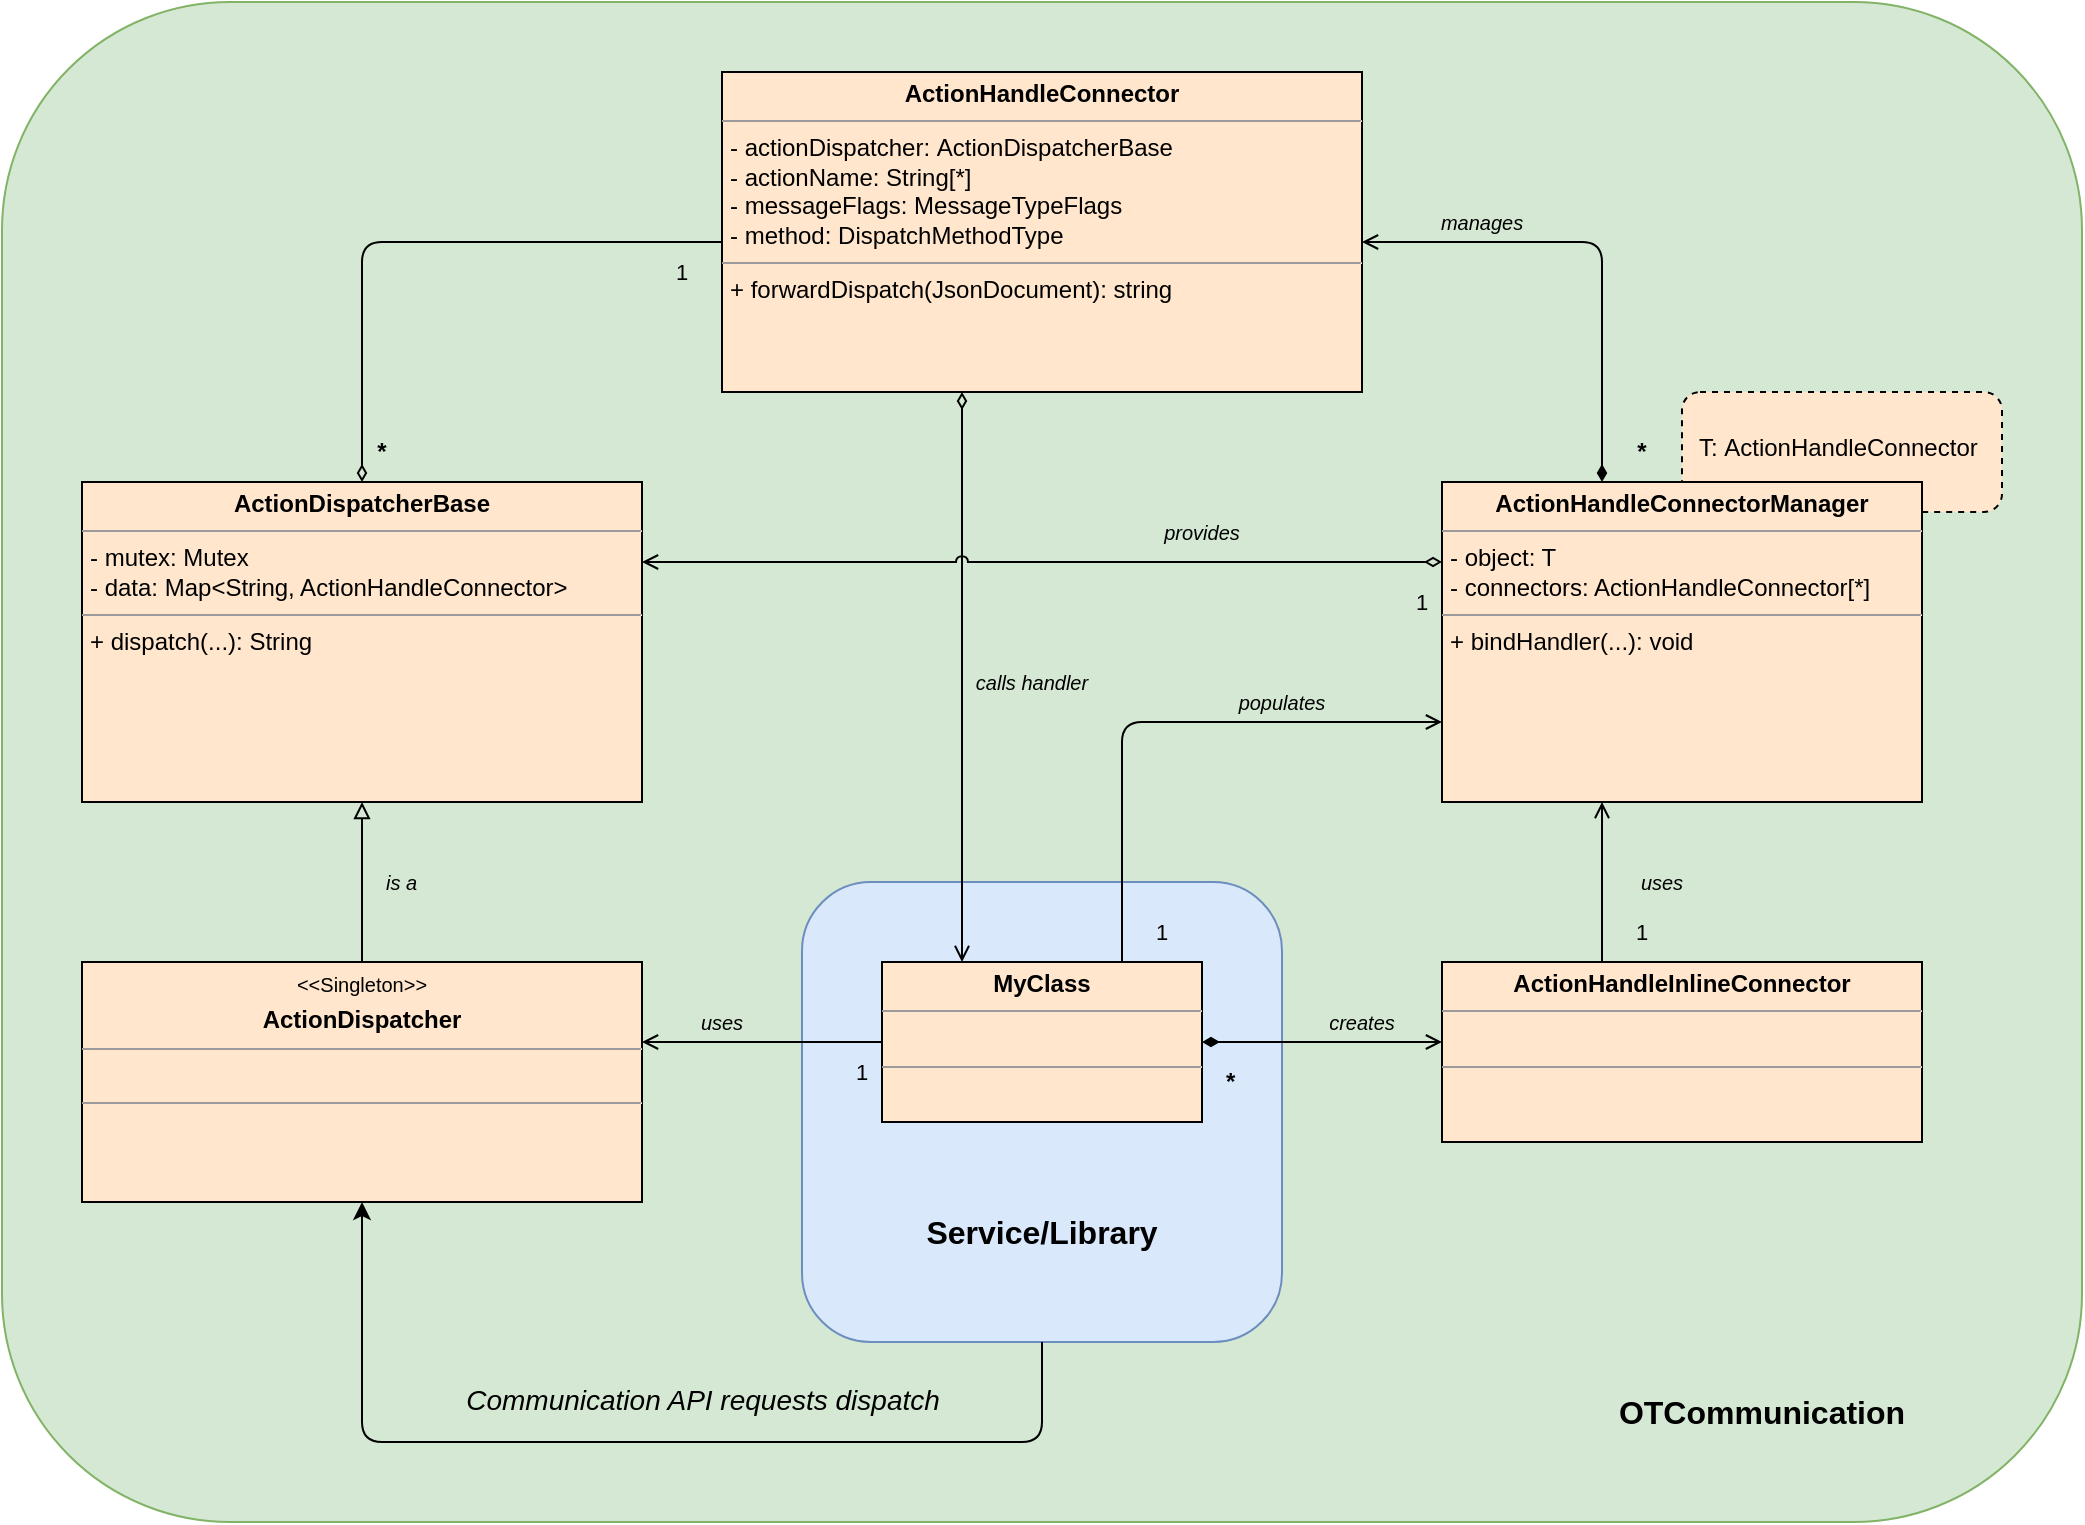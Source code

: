 <mxfile version="26.0.4">
  <diagram name="Page-1" id="uIWZgKaWNuYcnMsCR_EM">
    <mxGraphModel dx="1297" dy="1251" grid="1" gridSize="10" guides="1" tooltips="1" connect="1" arrows="1" fold="1" page="1" pageScale="1" pageWidth="1654" pageHeight="1169" math="0" shadow="0">
      <root>
        <mxCell id="0" />
        <mxCell id="1" parent="0" />
        <mxCell id="Xr3HNcPq2gGpUPfn-aaQ-89" value="" style="rounded=1;whiteSpace=wrap;html=1;strokeColor=#82b366;align=left;verticalAlign=top;fontFamily=Helvetica;fontSize=12;fillColor=#d5e8d4;labelBackgroundColor=none;" parent="1" vertex="1">
          <mxGeometry x="160" y="200" width="1040" height="760" as="geometry" />
        </mxCell>
        <mxCell id="Xr3HNcPq2gGpUPfn-aaQ-91" value="" style="rounded=1;whiteSpace=wrap;html=1;strokeColor=#6c8ebf;align=left;verticalAlign=top;fontFamily=Helvetica;fontSize=12;fillColor=#dae8fc;" parent="1" vertex="1">
          <mxGeometry x="560" y="640" width="240" height="230" as="geometry" />
        </mxCell>
        <mxCell id="Xr3HNcPq2gGpUPfn-aaQ-16" value="&amp;nbsp;&lt;div&gt;&amp;nbsp; T:&amp;nbsp;ActionHandleConnector&lt;/div&gt;" style="rounded=1;whiteSpace=wrap;html=1;strokeColor=#000000;align=left;verticalAlign=top;fontFamily=Helvetica;fontSize=12;fontColor=default;fillColor=#ffe6cc;dashed=1;labelPosition=center;verticalLabelPosition=middle;" parent="1" vertex="1">
          <mxGeometry x="1000" y="395" width="160" height="60" as="geometry" />
        </mxCell>
        <object label="" Shape="Rounded" id="Xr3HNcPq2gGpUPfn-aaQ-5">
          <mxCell style="edgeStyle=orthogonalEdgeStyle;rounded=1;orthogonalLoop=1;jettySize=auto;html=1;strokeWidth=1;endArrow=none;endFill=0;startArrow=diamondThin;startFill=0;curved=0;" parent="1" source="Xr3HNcPq2gGpUPfn-aaQ-1" target="Xr3HNcPq2gGpUPfn-aaQ-2" edge="1">
            <mxGeometry relative="1" as="geometry">
              <Array as="points">
                <mxPoint x="340" y="320" />
              </Array>
            </mxGeometry>
          </mxCell>
        </object>
        <mxCell id="Xr3HNcPq2gGpUPfn-aaQ-1" value="&lt;p style=&quot;margin:0px;margin-top:4px;text-align:center;&quot;&gt;&lt;b&gt;ActionDispatcherBase&lt;/b&gt;&lt;br&gt;&lt;/p&gt;&lt;hr size=&quot;1&quot;&gt;&lt;p style=&quot;margin:0px;margin-left:4px;&quot;&gt;- mutex: Mutex&lt;/p&gt;&lt;p style=&quot;margin:0px;margin-left:4px;&quot;&gt;- data: Map&amp;lt;String, ActionHandleConnector&amp;gt;&lt;/p&gt;&lt;hr size=&quot;1&quot;&gt;&lt;p style=&quot;margin:0px;margin-left:4px;&quot;&gt;+ dispatch(...): String&lt;/p&gt;" style="verticalAlign=top;align=left;overflow=fill;fontSize=12;fontFamily=Helvetica;html=1;fillColor=#ffe6cc;strokeColor=#000000;" parent="1" vertex="1">
          <mxGeometry x="200" y="440" width="280" height="160" as="geometry" />
        </mxCell>
        <mxCell id="Xr3HNcPq2gGpUPfn-aaQ-87" style="edgeStyle=orthogonalEdgeStyle;shape=connector;curved=0;rounded=1;orthogonalLoop=1;jettySize=auto;html=1;strokeColor=default;strokeWidth=1;align=center;verticalAlign=middle;fontFamily=Helvetica;fontSize=12;fontColor=default;labelBackgroundColor=default;startArrow=diamondThin;startFill=0;endArrow=open;endFill=0;flowAnimation=0;jumpStyle=arc;" parent="1" source="Xr3HNcPq2gGpUPfn-aaQ-2" target="Xr3HNcPq2gGpUPfn-aaQ-15" edge="1">
          <mxGeometry relative="1" as="geometry">
            <Array as="points">
              <mxPoint x="640" y="540" />
              <mxPoint x="640" y="540" />
            </Array>
          </mxGeometry>
        </mxCell>
        <mxCell id="Xr3HNcPq2gGpUPfn-aaQ-2" value="&lt;p style=&quot;text-align: center; margin: 4px 0px 0px;&quot;&gt;&lt;span style=&quot;background-color: transparent; text-align: left;&quot;&gt;&lt;b&gt;ActionHandleConnector&lt;/b&gt;&lt;/span&gt;&lt;/p&gt;&lt;hr size=&quot;1&quot;&gt;&lt;p style=&quot;margin:0px;margin-left:4px;&quot;&gt;- actionDispatcher:&amp;nbsp;ActionDispatcherBase&lt;/p&gt;&lt;p style=&quot;margin:0px;margin-left:4px;&quot;&gt;- actionName: String[*]&lt;/p&gt;&lt;p style=&quot;margin:0px;margin-left:4px;&quot;&gt;- messageFlags: MessageTypeFlags&lt;/p&gt;&lt;p style=&quot;margin:0px;margin-left:4px;&quot;&gt;- method:&amp;nbsp;&lt;span style=&quot;background-color: transparent; color: light-dark(rgb(0, 0, 0), rgb(255, 255, 255));&quot;&gt;DispatchMethodType&lt;/span&gt;&lt;/p&gt;&lt;hr size=&quot;1&quot;&gt;&lt;p style=&quot;margin:0px;margin-left:4px;&quot;&gt;+ forwardDispatch(JsonDocument): string&lt;/p&gt;" style="verticalAlign=top;align=left;overflow=fill;fontSize=12;fontFamily=Helvetica;html=1;fillColor=#ffe6cc;strokeColor=#000000;" parent="1" vertex="1">
          <mxGeometry x="520" y="235" width="320" height="160" as="geometry" />
        </mxCell>
        <mxCell id="Xr3HNcPq2gGpUPfn-aaQ-4" style="edgeStyle=orthogonalEdgeStyle;rounded=0;orthogonalLoop=1;jettySize=auto;html=1;strokeWidth=1;endArrow=block;endFill=0;" parent="1" source="Xr3HNcPq2gGpUPfn-aaQ-3" target="Xr3HNcPq2gGpUPfn-aaQ-1" edge="1">
          <mxGeometry relative="1" as="geometry">
            <Array as="points">
              <mxPoint x="340" y="640" />
              <mxPoint x="340" y="640" />
            </Array>
          </mxGeometry>
        </mxCell>
        <mxCell id="Xr3HNcPq2gGpUPfn-aaQ-3" value="&lt;p style=&quot;margin:0px;margin-top:4px;text-align:center;&quot;&gt;&lt;font style=&quot;font-size: 10px;&quot;&gt;&amp;lt;&amp;lt;Singleton&amp;gt;&amp;gt;&lt;/font&gt;&lt;/p&gt;&lt;p style=&quot;margin:0px;margin-top:4px;text-align:center;&quot;&gt;&lt;b&gt;ActionDispatcher&lt;/b&gt;&lt;br&gt;&lt;/p&gt;&lt;hr size=&quot;1&quot;&gt;&lt;p style=&quot;margin:0px;margin-left:4px;&quot;&gt;&lt;br&gt;&lt;/p&gt;&lt;hr size=&quot;1&quot;&gt;&lt;p style=&quot;margin:0px;margin-left:4px;&quot;&gt;&lt;br&gt;&lt;/p&gt;" style="verticalAlign=top;align=left;overflow=fill;fontSize=12;fontFamily=Helvetica;html=1;fillColor=#ffe6cc;strokeColor=#000000;" parent="1" vertex="1">
          <mxGeometry x="200" y="680" width="280" height="120" as="geometry" />
        </mxCell>
        <mxCell id="Xr3HNcPq2gGpUPfn-aaQ-7" value="*" style="text;html=1;align=center;verticalAlign=middle;whiteSpace=wrap;rounded=0;fontFamily=Helvetica;fontSize=12;fontColor=default;labelBackgroundColor=none;fontStyle=1" parent="1" vertex="1">
          <mxGeometry x="340" y="410" width="20" height="30" as="geometry" />
        </mxCell>
        <mxCell id="Xr3HNcPq2gGpUPfn-aaQ-8" value="is a" style="text;html=1;align=left;verticalAlign=middle;whiteSpace=wrap;rounded=0;fontFamily=Helvetica;fontSize=10;fontColor=default;labelBackgroundColor=none;fontStyle=2" parent="1" vertex="1">
          <mxGeometry x="350" y="630" width="50" height="20" as="geometry" />
        </mxCell>
        <mxCell id="Xr3HNcPq2gGpUPfn-aaQ-9" value="1" style="text;html=1;align=center;verticalAlign=middle;whiteSpace=wrap;rounded=0;fontFamily=Helvetica;fontSize=11;fontColor=default;labelBackgroundColor=none;fontStyle=0" parent="1" vertex="1">
          <mxGeometry x="490" y="320" width="20" height="30" as="geometry" />
        </mxCell>
        <mxCell id="Xr3HNcPq2gGpUPfn-aaQ-17" style="edgeStyle=orthogonalEdgeStyle;shape=connector;curved=0;rounded=1;orthogonalLoop=1;jettySize=auto;html=1;strokeColor=default;strokeWidth=1;align=center;verticalAlign=middle;fontFamily=Helvetica;fontSize=12;fontColor=default;labelBackgroundColor=default;startArrow=diamondThin;startFill=0;endArrow=open;endFill=0;jumpStyle=arc;" parent="1" source="Xr3HNcPq2gGpUPfn-aaQ-12" target="Xr3HNcPq2gGpUPfn-aaQ-1" edge="1">
          <mxGeometry relative="1" as="geometry">
            <Array as="points">
              <mxPoint x="680" y="480" />
              <mxPoint x="680" y="480" />
            </Array>
          </mxGeometry>
        </mxCell>
        <mxCell id="Xr3HNcPq2gGpUPfn-aaQ-59" style="edgeStyle=orthogonalEdgeStyle;shape=connector;curved=0;rounded=1;orthogonalLoop=1;jettySize=auto;html=1;strokeColor=default;strokeWidth=1;align=center;verticalAlign=middle;fontFamily=Helvetica;fontSize=12;fontColor=default;labelBackgroundColor=default;startArrow=diamondThin;startFill=1;endArrow=open;endFill=0;" parent="1" source="Xr3HNcPq2gGpUPfn-aaQ-12" target="Xr3HNcPq2gGpUPfn-aaQ-2" edge="1">
          <mxGeometry relative="1" as="geometry">
            <Array as="points">
              <mxPoint x="960" y="320" />
            </Array>
          </mxGeometry>
        </mxCell>
        <mxCell id="Xr3HNcPq2gGpUPfn-aaQ-12" value="&lt;p style=&quot;margin:0px;margin-top:4px;text-align:center;&quot;&gt;&lt;b&gt;ActionHandleConnectorManager&lt;/b&gt;&lt;br&gt;&lt;/p&gt;&lt;hr size=&quot;1&quot;&gt;&lt;p style=&quot;margin:0px;margin-left:4px;&quot;&gt;- object: T&lt;/p&gt;&lt;p style=&quot;margin:0px;margin-left:4px;&quot;&gt;- connectors: ActionHandleConnector[*]&lt;/p&gt;&lt;hr size=&quot;1&quot;&gt;&lt;p style=&quot;margin:0px;margin-left:4px;&quot;&gt;+ bindHandler(...): void&lt;/p&gt;" style="verticalAlign=top;align=left;overflow=fill;fontSize=12;fontFamily=Helvetica;html=1;fillColor=#ffe6cc;strokeColor=#000000;fontColor=default;rounded=0;" parent="1" vertex="1">
          <mxGeometry x="880" y="440" width="240" height="160" as="geometry" />
        </mxCell>
        <mxCell id="Xr3HNcPq2gGpUPfn-aaQ-72" style="edgeStyle=orthogonalEdgeStyle;shape=connector;curved=0;rounded=1;orthogonalLoop=1;jettySize=auto;html=1;strokeColor=default;strokeWidth=1;align=center;verticalAlign=middle;fontFamily=Helvetica;fontSize=12;fontColor=default;labelBackgroundColor=default;startArrow=diamondThin;startFill=1;endArrow=open;endFill=0;" parent="1" source="Xr3HNcPq2gGpUPfn-aaQ-15" target="Xr3HNcPq2gGpUPfn-aaQ-63" edge="1">
          <mxGeometry relative="1" as="geometry">
            <Array as="points">
              <mxPoint x="980" y="720" />
              <mxPoint x="980" y="720" />
            </Array>
          </mxGeometry>
        </mxCell>
        <mxCell id="Xr3HNcPq2gGpUPfn-aaQ-77" style="edgeStyle=orthogonalEdgeStyle;shape=connector;curved=0;rounded=1;orthogonalLoop=1;jettySize=auto;html=1;strokeColor=default;strokeWidth=1;align=center;verticalAlign=middle;fontFamily=Helvetica;fontSize=12;fontColor=default;labelBackgroundColor=default;startArrow=none;startFill=0;endArrow=open;endFill=0;" parent="1" source="Xr3HNcPq2gGpUPfn-aaQ-15" target="Xr3HNcPq2gGpUPfn-aaQ-3" edge="1">
          <mxGeometry relative="1" as="geometry">
            <mxPoint x="560" y="720" as="sourcePoint" />
            <Array as="points">
              <mxPoint x="510" y="720" />
              <mxPoint x="510" y="720" />
            </Array>
          </mxGeometry>
        </mxCell>
        <mxCell id="Xr3HNcPq2gGpUPfn-aaQ-83" style="edgeStyle=orthogonalEdgeStyle;shape=connector;curved=0;rounded=1;orthogonalLoop=1;jettySize=auto;html=1;strokeColor=default;strokeWidth=1;align=center;verticalAlign=middle;fontFamily=Helvetica;fontSize=12;fontColor=default;labelBackgroundColor=default;startArrow=none;startFill=0;endArrow=open;endFill=0;" parent="1" source="Xr3HNcPq2gGpUPfn-aaQ-15" target="Xr3HNcPq2gGpUPfn-aaQ-12" edge="1">
          <mxGeometry relative="1" as="geometry">
            <Array as="points">
              <mxPoint x="720" y="560" />
            </Array>
          </mxGeometry>
        </mxCell>
        <mxCell id="Xr3HNcPq2gGpUPfn-aaQ-15" value="&lt;p style=&quot;margin:0px;margin-top:4px;text-align:center;&quot;&gt;&lt;b&gt;MyClass&lt;/b&gt;&lt;/p&gt;&lt;hr size=&quot;1&quot;&gt;&lt;p style=&quot;margin:0px;margin-left:4px;&quot;&gt;&lt;br&gt;&lt;/p&gt;&lt;hr size=&quot;1&quot;&gt;&lt;p style=&quot;margin:0px;margin-left:4px;&quot;&gt;&lt;br&gt;&lt;/p&gt;" style="verticalAlign=top;align=left;overflow=fill;fontSize=12;fontFamily=Helvetica;html=1;fillColor=#ffe6cc;strokeColor=#000000;rounded=0;fontColor=default;" parent="1" vertex="1">
          <mxGeometry x="600" y="680" width="160" height="80" as="geometry" />
        </mxCell>
        <mxCell id="Xr3HNcPq2gGpUPfn-aaQ-18" value="1" style="text;html=1;align=center;verticalAlign=middle;whiteSpace=wrap;rounded=0;fontFamily=Helvetica;fontSize=11;fontColor=default;labelBackgroundColor=none;fontStyle=0" parent="1" vertex="1">
          <mxGeometry x="860" y="485" width="20" height="30" as="geometry" />
        </mxCell>
        <mxCell id="Xr3HNcPq2gGpUPfn-aaQ-60" value="*" style="text;html=1;align=center;verticalAlign=middle;whiteSpace=wrap;rounded=0;fontFamily=Helvetica;fontSize=12;fontColor=default;labelBackgroundColor=none;fontStyle=1" parent="1" vertex="1">
          <mxGeometry x="970" y="410" width="20" height="30" as="geometry" />
        </mxCell>
        <mxCell id="Xr3HNcPq2gGpUPfn-aaQ-61" value="manages" style="text;html=1;align=center;verticalAlign=middle;whiteSpace=wrap;rounded=0;fontFamily=Helvetica;fontSize=10;fontColor=default;labelBackgroundColor=none;fontStyle=2" parent="1" vertex="1">
          <mxGeometry x="880" y="300" width="40" height="20" as="geometry" />
        </mxCell>
        <mxCell id="Xr3HNcPq2gGpUPfn-aaQ-62" value="provides" style="text;html=1;align=center;verticalAlign=middle;whiteSpace=wrap;rounded=0;fontFamily=Helvetica;fontSize=10;fontColor=default;labelBackgroundColor=none;fontStyle=2" parent="1" vertex="1">
          <mxGeometry x="740" y="455" width="40" height="20" as="geometry" />
        </mxCell>
        <mxCell id="Xr3HNcPq2gGpUPfn-aaQ-68" style="edgeStyle=orthogonalEdgeStyle;shape=connector;curved=0;rounded=1;orthogonalLoop=1;jettySize=auto;html=1;strokeColor=default;strokeWidth=1;align=center;verticalAlign=middle;fontFamily=Helvetica;fontSize=12;fontColor=default;labelBackgroundColor=default;startArrow=none;startFill=0;endArrow=open;endFill=0;" parent="1" source="Xr3HNcPq2gGpUPfn-aaQ-63" target="Xr3HNcPq2gGpUPfn-aaQ-12" edge="1">
          <mxGeometry relative="1" as="geometry">
            <Array as="points">
              <mxPoint x="960" y="640" />
              <mxPoint x="960" y="640" />
            </Array>
          </mxGeometry>
        </mxCell>
        <mxCell id="Xr3HNcPq2gGpUPfn-aaQ-63" value="&lt;p style=&quot;text-align: center; margin: 4px 0px 0px;&quot;&gt;&lt;span style=&quot;background-color: transparent; text-align: left;&quot;&gt;&lt;b&gt;ActionHandleInlineConnector&lt;/b&gt;&lt;/span&gt;&lt;/p&gt;&lt;hr size=&quot;1&quot;&gt;&lt;p style=&quot;margin:0px;margin-left:4px;&quot;&gt;&lt;br&gt;&lt;/p&gt;&lt;hr size=&quot;1&quot;&gt;&lt;p style=&quot;margin:0px;margin-left:4px;&quot;&gt;&lt;br&gt;&lt;/p&gt;" style="verticalAlign=top;align=left;overflow=fill;fontSize=12;fontFamily=Helvetica;html=1;fillColor=#ffe6cc;strokeColor=#000000;rounded=0;fontColor=default;" parent="1" vertex="1">
          <mxGeometry x="880" y="680" width="240" height="90" as="geometry" />
        </mxCell>
        <mxCell id="Xr3HNcPq2gGpUPfn-aaQ-69" value="uses" style="text;html=1;align=center;verticalAlign=middle;whiteSpace=wrap;rounded=0;fontFamily=Helvetica;fontSize=10;fontColor=default;labelBackgroundColor=none;fontStyle=2" parent="1" vertex="1">
          <mxGeometry x="970" y="630" width="40" height="20" as="geometry" />
        </mxCell>
        <mxCell id="Xr3HNcPq2gGpUPfn-aaQ-70" value="1" style="text;html=1;align=center;verticalAlign=middle;whiteSpace=wrap;rounded=0;fontFamily=Helvetica;fontSize=11;fontColor=default;labelBackgroundColor=none;fontStyle=0" parent="1" vertex="1">
          <mxGeometry x="970" y="650" width="20" height="30" as="geometry" />
        </mxCell>
        <mxCell id="Xr3HNcPq2gGpUPfn-aaQ-73" value="creates" style="text;html=1;align=center;verticalAlign=middle;whiteSpace=wrap;rounded=0;fontFamily=Helvetica;fontSize=10;fontColor=default;labelBackgroundColor=none;fontStyle=2" parent="1" vertex="1">
          <mxGeometry x="820" y="700" width="40" height="20" as="geometry" />
        </mxCell>
        <mxCell id="Xr3HNcPq2gGpUPfn-aaQ-74" value="*" style="text;html=1;align=left;verticalAlign=middle;whiteSpace=wrap;rounded=0;fontFamily=Helvetica;fontSize=12;fontColor=default;labelBackgroundColor=none;fontStyle=1" parent="1" vertex="1">
          <mxGeometry x="770" y="725" width="20" height="30" as="geometry" />
        </mxCell>
        <mxCell id="Xr3HNcPq2gGpUPfn-aaQ-80" value="1" style="text;html=1;align=center;verticalAlign=middle;whiteSpace=wrap;rounded=0;fontFamily=Helvetica;fontSize=11;fontColor=default;labelBackgroundColor=none;fontStyle=0" parent="1" vertex="1">
          <mxGeometry x="580" y="720" width="20" height="30" as="geometry" />
        </mxCell>
        <mxCell id="Xr3HNcPq2gGpUPfn-aaQ-81" value="uses" style="text;html=1;align=center;verticalAlign=middle;whiteSpace=wrap;rounded=0;fontFamily=Helvetica;fontSize=10;fontColor=default;labelBackgroundColor=none;fontStyle=2" parent="1" vertex="1">
          <mxGeometry x="500" y="700" width="40" height="20" as="geometry" />
        </mxCell>
        <mxCell id="Xr3HNcPq2gGpUPfn-aaQ-84" value="1" style="text;html=1;align=center;verticalAlign=middle;whiteSpace=wrap;rounded=0;fontFamily=Helvetica;fontSize=11;fontColor=default;labelBackgroundColor=none;fontStyle=0" parent="1" vertex="1">
          <mxGeometry x="730" y="650" width="20" height="30" as="geometry" />
        </mxCell>
        <mxCell id="Xr3HNcPq2gGpUPfn-aaQ-85" value="populates" style="text;html=1;align=center;verticalAlign=middle;whiteSpace=wrap;rounded=0;fontFamily=Helvetica;fontSize=10;fontColor=default;labelBackgroundColor=none;fontStyle=2" parent="1" vertex="1">
          <mxGeometry x="770" y="540" width="60" height="20" as="geometry" />
        </mxCell>
        <mxCell id="Xr3HNcPq2gGpUPfn-aaQ-86" value="&lt;font&gt;&lt;span&gt;Communication API requests dispatch&lt;/span&gt;&lt;/font&gt;" style="html=1;verticalAlign=bottom;endArrow=classic;rounded=1;strokeColor=default;strokeWidth=1;align=center;fontFamily=Helvetica;fontSize=14;fontColor=default;labelBackgroundColor=none;edgeStyle=orthogonalEdgeStyle;curved=0;endFill=1;fontStyle=2" parent="1" target="Xr3HNcPq2gGpUPfn-aaQ-3" edge="1" source="Xr3HNcPq2gGpUPfn-aaQ-91">
          <mxGeometry x="-0.137" y="-10" width="80" relative="1" as="geometry">
            <mxPoint x="340" y="920" as="sourcePoint" />
            <mxPoint x="640" y="890" as="targetPoint" />
            <Array as="points">
              <mxPoint x="680" y="920" />
              <mxPoint x="340" y="920" />
            </Array>
            <mxPoint as="offset" />
          </mxGeometry>
        </mxCell>
        <mxCell id="Xr3HNcPq2gGpUPfn-aaQ-88" value="calls handler" style="text;html=1;align=center;verticalAlign=middle;whiteSpace=wrap;rounded=0;fontFamily=Helvetica;fontSize=10;fontColor=default;labelBackgroundColor=none;fontStyle=2" parent="1" vertex="1">
          <mxGeometry x="640" y="530" width="70" height="20" as="geometry" />
        </mxCell>
        <mxCell id="Xr3HNcPq2gGpUPfn-aaQ-90" value="&lt;font&gt;OTCommunication&lt;/font&gt;" style="text;html=1;align=center;verticalAlign=middle;whiteSpace=wrap;rounded=0;fontFamily=Helvetica;fontSize=16;fontColor=default;fontStyle=1" parent="1" vertex="1">
          <mxGeometry x="960" y="890" width="160" height="30" as="geometry" />
        </mxCell>
        <mxCell id="Xr3HNcPq2gGpUPfn-aaQ-92" value="Service/Library" style="text;html=1;align=center;verticalAlign=middle;whiteSpace=wrap;rounded=0;fontFamily=Helvetica;fontSize=16;fontColor=default;fontStyle=1" parent="1" vertex="1">
          <mxGeometry x="600" y="800" width="160" height="30" as="geometry" />
        </mxCell>
      </root>
    </mxGraphModel>
  </diagram>
</mxfile>

